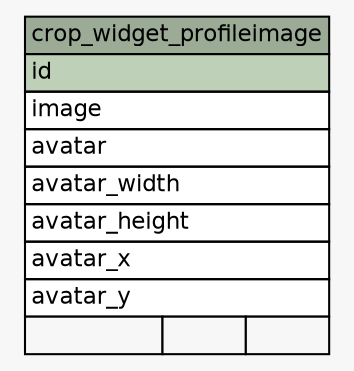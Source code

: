 // dot 2.36.0 on Linux 3.17.0-rc4-a1
// SchemaSpy rev 590
digraph "crop_widget_profileimage" {
  graph [
    rankdir="RL"
    bgcolor="#f7f7f7"
    nodesep="0.18"
    ranksep="0.46"
    fontname="Helvetica"
    fontsize="11"
  ];
  node [
    fontname="Helvetica"
    fontsize="11"
    shape="plaintext"
  ];
  edge [
    arrowsize="0.8"
  ];
  "crop_widget_profileimage" [
    label=<
    <TABLE BORDER="0" CELLBORDER="1" CELLSPACING="0" BGCOLOR="#ffffff">
      <TR><TD COLSPAN="3" BGCOLOR="#9bab96" ALIGN="CENTER">crop_widget_profileimage</TD></TR>
      <TR><TD PORT="id" COLSPAN="3" BGCOLOR="#bed1b8" ALIGN="LEFT">id</TD></TR>
      <TR><TD PORT="image" COLSPAN="3" ALIGN="LEFT">image</TD></TR>
      <TR><TD PORT="avatar" COLSPAN="3" ALIGN="LEFT">avatar</TD></TR>
      <TR><TD PORT="avatar_width" COLSPAN="3" ALIGN="LEFT">avatar_width</TD></TR>
      <TR><TD PORT="avatar_height" COLSPAN="3" ALIGN="LEFT">avatar_height</TD></TR>
      <TR><TD PORT="avatar_x" COLSPAN="3" ALIGN="LEFT">avatar_x</TD></TR>
      <TR><TD PORT="avatar_y" COLSPAN="3" ALIGN="LEFT">avatar_y</TD></TR>
      <TR><TD ALIGN="LEFT" BGCOLOR="#f7f7f7">  </TD><TD ALIGN="RIGHT" BGCOLOR="#f7f7f7">  </TD><TD ALIGN="RIGHT" BGCOLOR="#f7f7f7">  </TD></TR>
    </TABLE>>
    URL="tables/crop_widget_profileimage.html"
    tooltip="crop_widget_profileimage"
  ];
}
